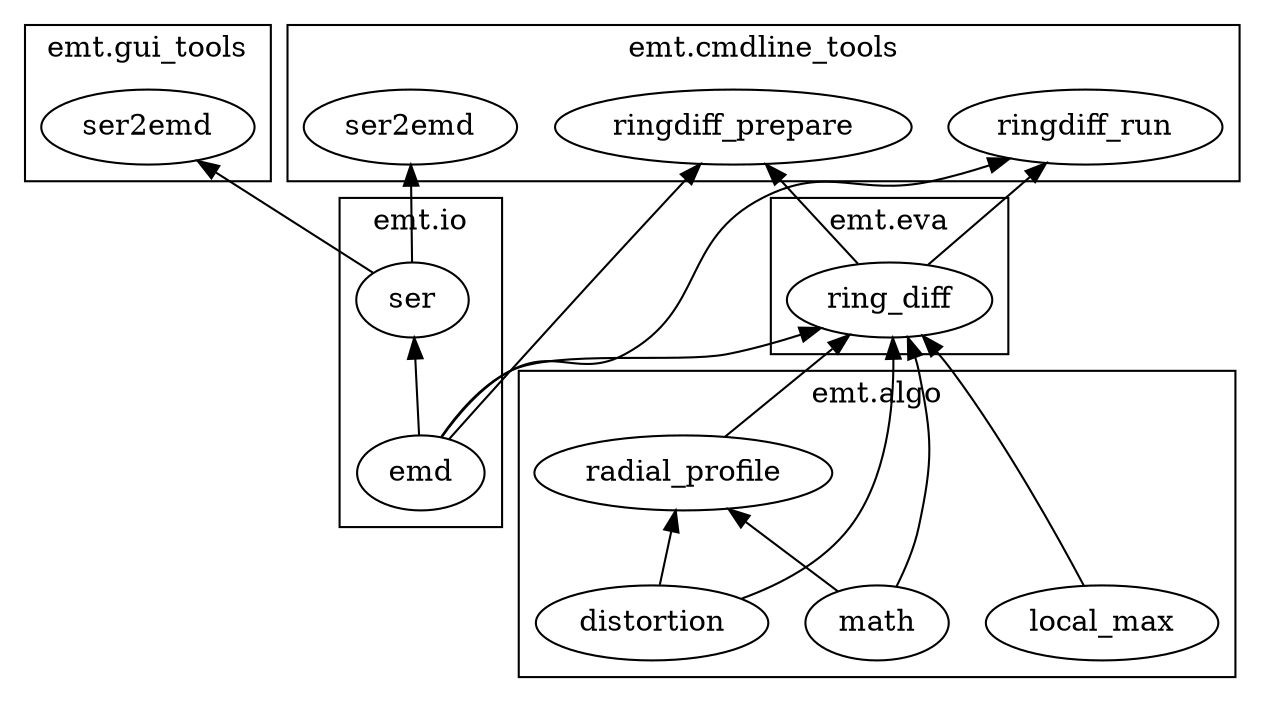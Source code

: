 digraph modules {
    rankdir = BT;
    labelloc = "b";
    //concentrate = true;

    subgraph "cluster_emt.io"{
    label = "emt.io";
    
    "emt.io.emd" [label="emd"];
    
    "emt.io.ser" [label="ser"];

    
    }
    
    subgraph "cluster_emt.algo"{
    label = "emt.algo";
    
    "emt.algo.local_max" [label="local_max"];
    "emt.algo.distortion" [label="distortion"];
    "emt.algo.radial_profile" [label="radial_profile"];
    "emt.algo.math" [label="math"];
    
    }
    
    subgraph "cluster_emt.eva"{
    label = "emt.eva";
    
    "emt.eva.ring_diff" [label="ring_diff"];

    
    }
    
    subgraph "cluster_emt.cmdline_tools" {
    label = "emt.cmdline_tools";
    
    "emt.cmdline_tools.ser2emd" [label="ser2emd"];
    "emt.cmdline_tools.ringdiff_prepare" [label="ringdiff_prepare"];
    "emt.cmdline_tools.ringdiff_run" [label="ringdiff_run"];

    }
    
    subgraph "cluster_emt.gui_tools" {
    label = "emt.gui_tools";
    
    "emt.gui_tools.ser2emd" [label="ser2emd"];
    
    }
    
    "emt.io.emd" -> "emt.io.ser";
    
    "emt.algo.distortion" -> "emt.algo.radial_profile";
    "emt.algo.math" -> "emt.algo.radial_profile";
    
    "emt.algo.local_max" -> "emt.eva.ring_diff";
    "emt.algo.distortion" -> "emt.eva.ring_diff";
    "emt.algo.radial_profile" -> "emt.eva.ring_diff";
    "emt.algo.math" -> "emt.eva.ring_diff";
    "emt.io.emd" -> "emt.eva.ring_diff";
    
    "emt.io.ser" -> "emt.cmdline_tools.ser2emd";
    
    "emt.io.emd" -> "emt.cmdline_tools.ringdiff_prepare";
    "emt.eva.ring_diff" -> "emt.cmdline_tools.ringdiff_prepare";
    
    "emt.io.emd" -> "emt.cmdline_tools.ringdiff_run";
    "emt.eva.ring_diff" -> "emt.cmdline_tools.ringdiff_run";
    
    "emt.io.ser" -> "emt.gui_tools.ser2emd";
}
